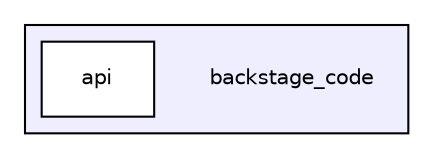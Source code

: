 digraph "/home/jd808/workspace/backstage_code" {
  compound=true
  node [ fontsize="10", fontname="Helvetica"];
  edge [ labelfontsize="10", labelfontname="Helvetica"];
  subgraph clusterdir_7081102e3dcc9a1f34a8d98d3765314d {
    graph [ bgcolor="#eeeeff", pencolor="black", label="" URL="dir_7081102e3dcc9a1f34a8d98d3765314d.html"];
    dir_7081102e3dcc9a1f34a8d98d3765314d [shape=plaintext label="backstage_code"];
    dir_68c37517311c2c6afbcee3846a5d9810 [shape=box label="api" color="black" fillcolor="white" style="filled" URL="dir_68c37517311c2c6afbcee3846a5d9810.html"];
  }
}
